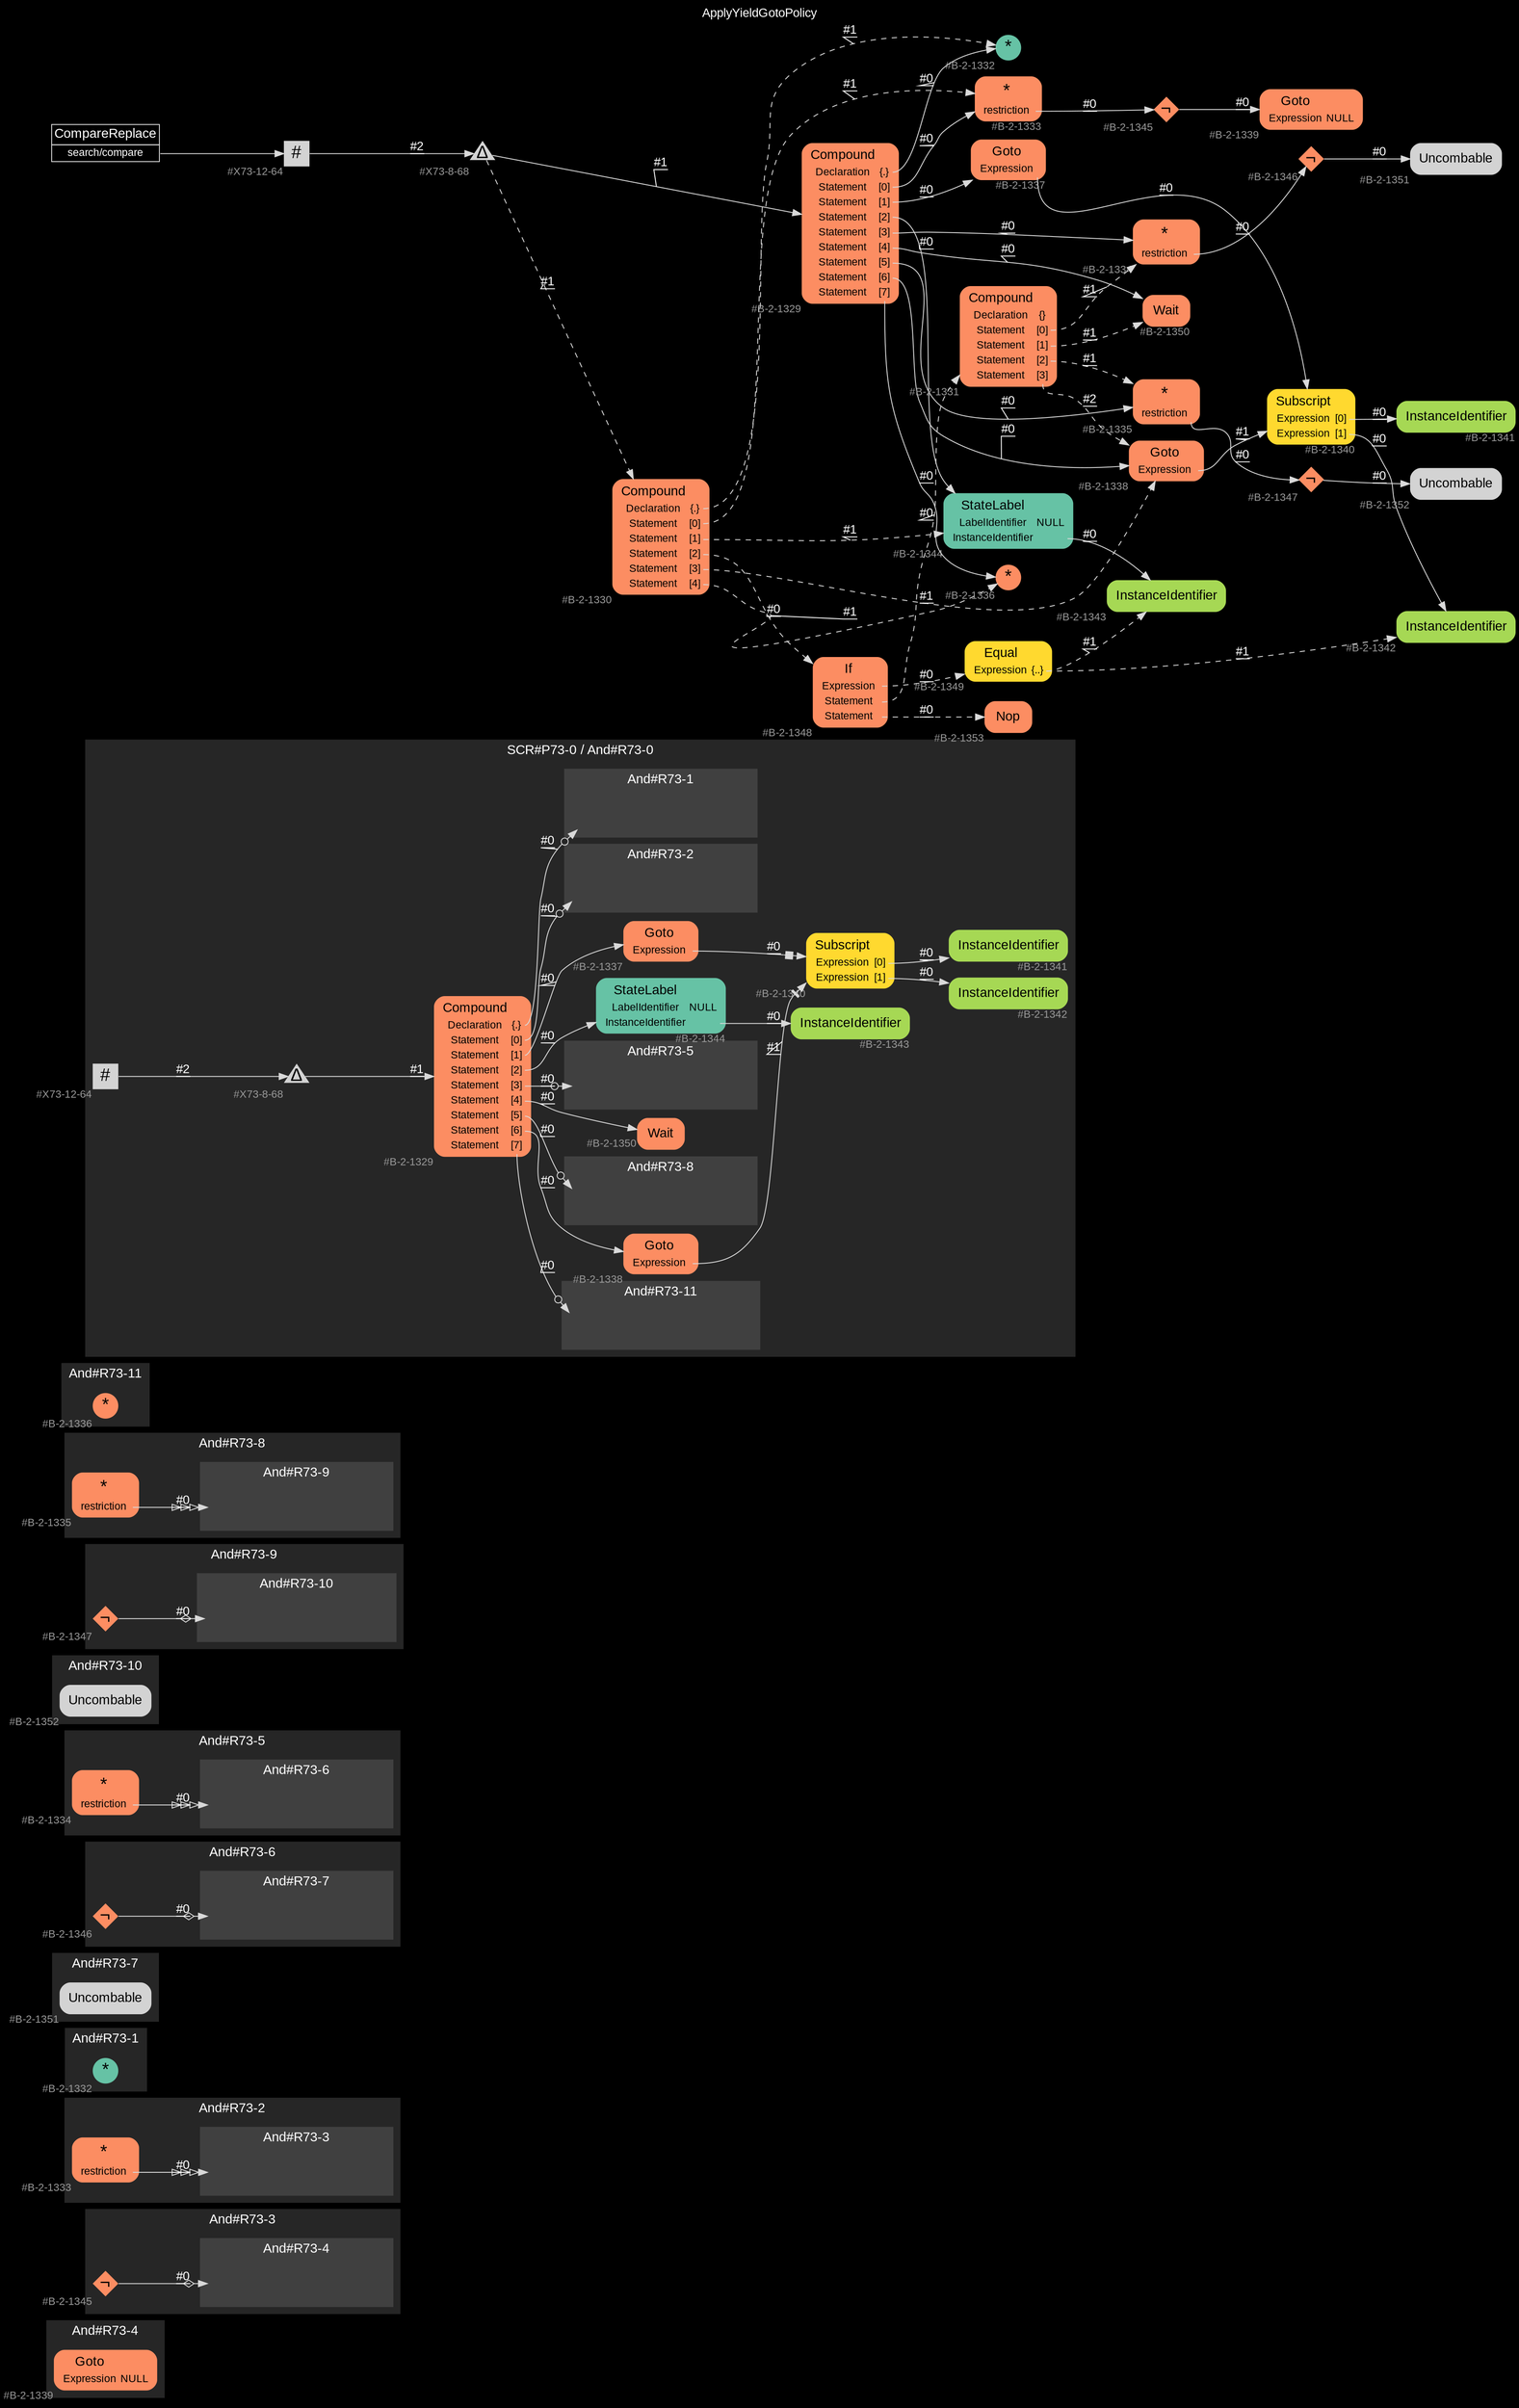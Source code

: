 digraph "ApplyYieldGotoPolicy" {
label = "ApplyYieldGotoPolicy"
labelloc = t
graph [
    rankdir = "LR"
    ranksep = 0.3
    bgcolor = black
    color = grey85
    fontcolor = white
    fontname = "Arial"
];
node [
    fontname = "Arial"
];
edge [
    fontname = "Arial"
];

// -------------------- figure And#R73-4 --------------------
// -------- region And#R73-4 ----------
subgraph "clusterAnd#R73-4" {
    label = "And#R73-4"
    style = "filled"
    color = gray15
    fontsize = "15"
    // -------- block And#R73-4/#B-2-1339 ----------
    "And#R73-4/#B-2-1339" [
        fillcolor = "/set28/2"
        xlabel = "#B-2-1339"
        fontsize = "12"
        fontcolor = grey60
        shape = "plaintext"
        label = <<TABLE BORDER="0" CELLBORDER="0" CELLSPACING="0">
         <TR><TD><FONT COLOR="black" POINT-SIZE="15">Goto</FONT></TD></TR>
         <TR><TD><FONT COLOR="black" POINT-SIZE="12">Expression</FONT></TD><TD PORT="port0"><FONT COLOR="black" POINT-SIZE="12">NULL</FONT></TD></TR>
        </TABLE>>
        style = "rounded,filled"
    ];
    
}


// -------------------- figure And#R73-3 --------------------
// -------- region And#R73-3 ----------
subgraph "clusterAnd#R73-3" {
    label = "And#R73-3"
    style = "filled"
    color = gray15
    fontsize = "15"
    // -------- block And#R73-3/#B-2-1345 ----------
    "And#R73-3/#B-2-1345" [
        fillcolor = "/set28/2"
        xlabel = "#B-2-1345"
        fontsize = "12"
        fontcolor = grey60
        shape = "diamond"
        label = <<FONT COLOR="black" POINT-SIZE="20">¬</FONT>>
        style = "filled"
        penwidth = 0.0
        fixedsize = true
        width = 0.4
        height = 0.4
    ];
    
    // -------- region And#R73-3/And#R73-4 ----------
    subgraph "clusterAnd#R73-3/And#R73-4" {
        label = "And#R73-4"
        style = "filled"
        color = gray25
        fontsize = "15"
        // -------- block And#R73-3/And#R73-4/#B-2-1339 ----------
        "And#R73-3/And#R73-4/#B-2-1339" [
            fillcolor = "/set28/2"
            xlabel = "#B-2-1339"
            fontsize = "12"
            fontcolor = grey60
            shape = "none"
            style = "invisible"
        ];
        
    }
    
}

"And#R73-3/#B-2-1345" -> "And#R73-3/And#R73-4/#B-2-1339" [
    arrowhead="normalnoneodiamond"
    label = "#0"
    decorate = true
    color = grey85
    fontcolor = white
];


// -------------------- figure And#R73-2 --------------------
// -------- region And#R73-2 ----------
subgraph "clusterAnd#R73-2" {
    label = "And#R73-2"
    style = "filled"
    color = gray15
    fontsize = "15"
    // -------- block And#R73-2/#B-2-1333 ----------
    "And#R73-2/#B-2-1333" [
        fillcolor = "/set28/2"
        xlabel = "#B-2-1333"
        fontsize = "12"
        fontcolor = grey60
        shape = "plaintext"
        label = <<TABLE BORDER="0" CELLBORDER="0" CELLSPACING="0">
         <TR><TD><FONT COLOR="black" POINT-SIZE="20">*</FONT></TD></TR>
         <TR><TD><FONT COLOR="black" POINT-SIZE="12">restriction</FONT></TD><TD PORT="port0"></TD></TR>
        </TABLE>>
        style = "rounded,filled"
    ];
    
    // -------- region And#R73-2/And#R73-3 ----------
    subgraph "clusterAnd#R73-2/And#R73-3" {
        label = "And#R73-3"
        style = "filled"
        color = gray25
        fontsize = "15"
        // -------- block And#R73-2/And#R73-3/#B-2-1345 ----------
        "And#R73-2/And#R73-3/#B-2-1345" [
            fillcolor = "/set28/2"
            xlabel = "#B-2-1345"
            fontsize = "12"
            fontcolor = grey60
            shape = "none"
            style = "invisible"
        ];
        
    }
    
}

"And#R73-2/#B-2-1333":port0 -> "And#R73-2/And#R73-3/#B-2-1345" [
    arrowhead="normalonormalonormalonormal"
    label = "#0"
    decorate = true
    color = grey85
    fontcolor = white
];


// -------------------- figure And#R73-1 --------------------
// -------- region And#R73-1 ----------
subgraph "clusterAnd#R73-1" {
    label = "And#R73-1"
    style = "filled"
    color = gray15
    fontsize = "15"
    // -------- block And#R73-1/#B-2-1332 ----------
    "And#R73-1/#B-2-1332" [
        fillcolor = "/set28/1"
        xlabel = "#B-2-1332"
        fontsize = "12"
        fontcolor = grey60
        shape = "circle"
        label = <<FONT COLOR="black" POINT-SIZE="20">*</FONT>>
        style = "filled"
        penwidth = 0.0
        fixedsize = true
        width = 0.4
        height = 0.4
    ];
    
}


// -------------------- figure And#R73-7 --------------------
// -------- region And#R73-7 ----------
subgraph "clusterAnd#R73-7" {
    label = "And#R73-7"
    style = "filled"
    color = gray15
    fontsize = "15"
    // -------- block And#R73-7/#B-2-1351 ----------
    "And#R73-7/#B-2-1351" [
        xlabel = "#B-2-1351"
        fontsize = "12"
        fontcolor = grey60
        shape = "plaintext"
        label = <<TABLE BORDER="0" CELLBORDER="0" CELLSPACING="0">
         <TR><TD><FONT COLOR="black" POINT-SIZE="15">Uncombable</FONT></TD></TR>
        </TABLE>>
        style = "rounded,filled"
    ];
    
}


// -------------------- figure And#R73-6 --------------------
// -------- region And#R73-6 ----------
subgraph "clusterAnd#R73-6" {
    label = "And#R73-6"
    style = "filled"
    color = gray15
    fontsize = "15"
    // -------- block And#R73-6/#B-2-1346 ----------
    "And#R73-6/#B-2-1346" [
        fillcolor = "/set28/2"
        xlabel = "#B-2-1346"
        fontsize = "12"
        fontcolor = grey60
        shape = "diamond"
        label = <<FONT COLOR="black" POINT-SIZE="20">¬</FONT>>
        style = "filled"
        penwidth = 0.0
        fixedsize = true
        width = 0.4
        height = 0.4
    ];
    
    // -------- region And#R73-6/And#R73-7 ----------
    subgraph "clusterAnd#R73-6/And#R73-7" {
        label = "And#R73-7"
        style = "filled"
        color = gray25
        fontsize = "15"
        // -------- block And#R73-6/And#R73-7/#B-2-1351 ----------
        "And#R73-6/And#R73-7/#B-2-1351" [
            xlabel = "#B-2-1351"
            fontsize = "12"
            fontcolor = grey60
            shape = "none"
            style = "invisible"
        ];
        
    }
    
}

"And#R73-6/#B-2-1346" -> "And#R73-6/And#R73-7/#B-2-1351" [
    arrowhead="normalnoneodiamond"
    label = "#0"
    decorate = true
    color = grey85
    fontcolor = white
];


// -------------------- figure And#R73-5 --------------------
// -------- region And#R73-5 ----------
subgraph "clusterAnd#R73-5" {
    label = "And#R73-5"
    style = "filled"
    color = gray15
    fontsize = "15"
    // -------- block And#R73-5/#B-2-1334 ----------
    "And#R73-5/#B-2-1334" [
        fillcolor = "/set28/2"
        xlabel = "#B-2-1334"
        fontsize = "12"
        fontcolor = grey60
        shape = "plaintext"
        label = <<TABLE BORDER="0" CELLBORDER="0" CELLSPACING="0">
         <TR><TD><FONT COLOR="black" POINT-SIZE="20">*</FONT></TD></TR>
         <TR><TD><FONT COLOR="black" POINT-SIZE="12">restriction</FONT></TD><TD PORT="port0"></TD></TR>
        </TABLE>>
        style = "rounded,filled"
    ];
    
    // -------- region And#R73-5/And#R73-6 ----------
    subgraph "clusterAnd#R73-5/And#R73-6" {
        label = "And#R73-6"
        style = "filled"
        color = gray25
        fontsize = "15"
        // -------- block And#R73-5/And#R73-6/#B-2-1346 ----------
        "And#R73-5/And#R73-6/#B-2-1346" [
            fillcolor = "/set28/2"
            xlabel = "#B-2-1346"
            fontsize = "12"
            fontcolor = grey60
            shape = "none"
            style = "invisible"
        ];
        
    }
    
}

"And#R73-5/#B-2-1334":port0 -> "And#R73-5/And#R73-6/#B-2-1346" [
    arrowhead="normalonormalonormalonormal"
    label = "#0"
    decorate = true
    color = grey85
    fontcolor = white
];


// -------------------- figure And#R73-10 --------------------
// -------- region And#R73-10 ----------
subgraph "clusterAnd#R73-10" {
    label = "And#R73-10"
    style = "filled"
    color = gray15
    fontsize = "15"
    // -------- block And#R73-10/#B-2-1352 ----------
    "And#R73-10/#B-2-1352" [
        xlabel = "#B-2-1352"
        fontsize = "12"
        fontcolor = grey60
        shape = "plaintext"
        label = <<TABLE BORDER="0" CELLBORDER="0" CELLSPACING="0">
         <TR><TD><FONT COLOR="black" POINT-SIZE="15">Uncombable</FONT></TD></TR>
        </TABLE>>
        style = "rounded,filled"
    ];
    
}


// -------------------- figure And#R73-9 --------------------
// -------- region And#R73-9 ----------
subgraph "clusterAnd#R73-9" {
    label = "And#R73-9"
    style = "filled"
    color = gray15
    fontsize = "15"
    // -------- block And#R73-9/#B-2-1347 ----------
    "And#R73-9/#B-2-1347" [
        fillcolor = "/set28/2"
        xlabel = "#B-2-1347"
        fontsize = "12"
        fontcolor = grey60
        shape = "diamond"
        label = <<FONT COLOR="black" POINT-SIZE="20">¬</FONT>>
        style = "filled"
        penwidth = 0.0
        fixedsize = true
        width = 0.4
        height = 0.4
    ];
    
    // -------- region And#R73-9/And#R73-10 ----------
    subgraph "clusterAnd#R73-9/And#R73-10" {
        label = "And#R73-10"
        style = "filled"
        color = gray25
        fontsize = "15"
        // -------- block And#R73-9/And#R73-10/#B-2-1352 ----------
        "And#R73-9/And#R73-10/#B-2-1352" [
            xlabel = "#B-2-1352"
            fontsize = "12"
            fontcolor = grey60
            shape = "none"
            style = "invisible"
        ];
        
    }
    
}

"And#R73-9/#B-2-1347" -> "And#R73-9/And#R73-10/#B-2-1352" [
    arrowhead="normalnoneodiamond"
    label = "#0"
    decorate = true
    color = grey85
    fontcolor = white
];


// -------------------- figure And#R73-8 --------------------
// -------- region And#R73-8 ----------
subgraph "clusterAnd#R73-8" {
    label = "And#R73-8"
    style = "filled"
    color = gray15
    fontsize = "15"
    // -------- block And#R73-8/#B-2-1335 ----------
    "And#R73-8/#B-2-1335" [
        fillcolor = "/set28/2"
        xlabel = "#B-2-1335"
        fontsize = "12"
        fontcolor = grey60
        shape = "plaintext"
        label = <<TABLE BORDER="0" CELLBORDER="0" CELLSPACING="0">
         <TR><TD><FONT COLOR="black" POINT-SIZE="20">*</FONT></TD></TR>
         <TR><TD><FONT COLOR="black" POINT-SIZE="12">restriction</FONT></TD><TD PORT="port0"></TD></TR>
        </TABLE>>
        style = "rounded,filled"
    ];
    
    // -------- region And#R73-8/And#R73-9 ----------
    subgraph "clusterAnd#R73-8/And#R73-9" {
        label = "And#R73-9"
        style = "filled"
        color = gray25
        fontsize = "15"
        // -------- block And#R73-8/And#R73-9/#B-2-1347 ----------
        "And#R73-8/And#R73-9/#B-2-1347" [
            fillcolor = "/set28/2"
            xlabel = "#B-2-1347"
            fontsize = "12"
            fontcolor = grey60
            shape = "none"
            style = "invisible"
        ];
        
    }
    
}

"And#R73-8/#B-2-1335":port0 -> "And#R73-8/And#R73-9/#B-2-1347" [
    arrowhead="normalonormalonormalonormal"
    label = "#0"
    decorate = true
    color = grey85
    fontcolor = white
];


// -------------------- figure And#R73-11 --------------------
// -------- region And#R73-11 ----------
subgraph "clusterAnd#R73-11" {
    label = "And#R73-11"
    style = "filled"
    color = gray15
    fontsize = "15"
    // -------- block And#R73-11/#B-2-1336 ----------
    "And#R73-11/#B-2-1336" [
        fillcolor = "/set28/2"
        xlabel = "#B-2-1336"
        fontsize = "12"
        fontcolor = grey60
        shape = "circle"
        label = <<FONT COLOR="black" POINT-SIZE="20">*</FONT>>
        style = "filled"
        penwidth = 0.0
        fixedsize = true
        width = 0.4
        height = 0.4
    ];
    
}


// -------------------- figure And#R73-0 --------------------
// -------- region And#R73-0 ----------
subgraph "clusterAnd#R73-0" {
    label = "SCR#P73-0 / And#R73-0"
    style = "filled"
    color = gray15
    fontsize = "15"
    // -------- block And#R73-0/#B-2-1344 ----------
    "And#R73-0/#B-2-1344" [
        fillcolor = "/set28/1"
        xlabel = "#B-2-1344"
        fontsize = "12"
        fontcolor = grey60
        shape = "plaintext"
        label = <<TABLE BORDER="0" CELLBORDER="0" CELLSPACING="0">
         <TR><TD><FONT COLOR="black" POINT-SIZE="15">StateLabel</FONT></TD></TR>
         <TR><TD><FONT COLOR="black" POINT-SIZE="12">LabelIdentifier</FONT></TD><TD PORT="port0"><FONT COLOR="black" POINT-SIZE="12">NULL</FONT></TD></TR>
         <TR><TD><FONT COLOR="black" POINT-SIZE="12">InstanceIdentifier</FONT></TD><TD PORT="port1"></TD></TR>
        </TABLE>>
        style = "rounded,filled"
    ];
    
    // -------- block And#R73-0/#B-2-1342 ----------
    "And#R73-0/#B-2-1342" [
        fillcolor = "/set28/5"
        xlabel = "#B-2-1342"
        fontsize = "12"
        fontcolor = grey60
        shape = "plaintext"
        label = <<TABLE BORDER="0" CELLBORDER="0" CELLSPACING="0">
         <TR><TD><FONT COLOR="black" POINT-SIZE="15">InstanceIdentifier</FONT></TD></TR>
        </TABLE>>
        style = "rounded,filled"
    ];
    
    // -------- block And#R73-0/#B-2-1329 ----------
    "And#R73-0/#B-2-1329" [
        fillcolor = "/set28/2"
        xlabel = "#B-2-1329"
        fontsize = "12"
        fontcolor = grey60
        shape = "plaintext"
        label = <<TABLE BORDER="0" CELLBORDER="0" CELLSPACING="0">
         <TR><TD><FONT COLOR="black" POINT-SIZE="15">Compound</FONT></TD></TR>
         <TR><TD><FONT COLOR="black" POINT-SIZE="12">Declaration</FONT></TD><TD PORT="port0"><FONT COLOR="black" POINT-SIZE="12">{.}</FONT></TD></TR>
         <TR><TD><FONT COLOR="black" POINT-SIZE="12">Statement</FONT></TD><TD PORT="port1"><FONT COLOR="black" POINT-SIZE="12">[0]</FONT></TD></TR>
         <TR><TD><FONT COLOR="black" POINT-SIZE="12">Statement</FONT></TD><TD PORT="port2"><FONT COLOR="black" POINT-SIZE="12">[1]</FONT></TD></TR>
         <TR><TD><FONT COLOR="black" POINT-SIZE="12">Statement</FONT></TD><TD PORT="port3"><FONT COLOR="black" POINT-SIZE="12">[2]</FONT></TD></TR>
         <TR><TD><FONT COLOR="black" POINT-SIZE="12">Statement</FONT></TD><TD PORT="port4"><FONT COLOR="black" POINT-SIZE="12">[3]</FONT></TD></TR>
         <TR><TD><FONT COLOR="black" POINT-SIZE="12">Statement</FONT></TD><TD PORT="port5"><FONT COLOR="black" POINT-SIZE="12">[4]</FONT></TD></TR>
         <TR><TD><FONT COLOR="black" POINT-SIZE="12">Statement</FONT></TD><TD PORT="port6"><FONT COLOR="black" POINT-SIZE="12">[5]</FONT></TD></TR>
         <TR><TD><FONT COLOR="black" POINT-SIZE="12">Statement</FONT></TD><TD PORT="port7"><FONT COLOR="black" POINT-SIZE="12">[6]</FONT></TD></TR>
         <TR><TD><FONT COLOR="black" POINT-SIZE="12">Statement</FONT></TD><TD PORT="port8"><FONT COLOR="black" POINT-SIZE="12">[7]</FONT></TD></TR>
        </TABLE>>
        style = "rounded,filled"
    ];
    
    // -------- block And#R73-0/#B-2-1343 ----------
    "And#R73-0/#B-2-1343" [
        fillcolor = "/set28/5"
        xlabel = "#B-2-1343"
        fontsize = "12"
        fontcolor = grey60
        shape = "plaintext"
        label = <<TABLE BORDER="0" CELLBORDER="0" CELLSPACING="0">
         <TR><TD><FONT COLOR="black" POINT-SIZE="15">InstanceIdentifier</FONT></TD></TR>
        </TABLE>>
        style = "rounded,filled"
    ];
    
    // -------- block And#R73-0/#B-2-1340 ----------
    "And#R73-0/#B-2-1340" [
        fillcolor = "/set28/6"
        xlabel = "#B-2-1340"
        fontsize = "12"
        fontcolor = grey60
        shape = "plaintext"
        label = <<TABLE BORDER="0" CELLBORDER="0" CELLSPACING="0">
         <TR><TD><FONT COLOR="black" POINT-SIZE="15">Subscript</FONT></TD></TR>
         <TR><TD><FONT COLOR="black" POINT-SIZE="12">Expression</FONT></TD><TD PORT="port0"><FONT COLOR="black" POINT-SIZE="12">[0]</FONT></TD></TR>
         <TR><TD><FONT COLOR="black" POINT-SIZE="12">Expression</FONT></TD><TD PORT="port1"><FONT COLOR="black" POINT-SIZE="12">[1]</FONT></TD></TR>
        </TABLE>>
        style = "rounded,filled"
    ];
    
    // -------- block And#R73-0/#X73-12-64 ----------
    "And#R73-0/#X73-12-64" [
        xlabel = "#X73-12-64"
        fontsize = "12"
        fontcolor = grey60
        shape = "square"
        label = <<FONT COLOR="black" POINT-SIZE="20">#</FONT>>
        style = "filled"
        penwidth = 0.0
        fixedsize = true
        width = 0.4
        height = 0.4
    ];
    
    // -------- block And#R73-0/#X73-8-68 ----------
    "And#R73-0/#X73-8-68" [
        xlabel = "#X73-8-68"
        fontsize = "12"
        fontcolor = grey60
        shape = "triangle"
        label = <<FONT COLOR="black" POINT-SIZE="20">Δ</FONT>>
        style = "filled"
        penwidth = 0.0
        fixedsize = true
        width = 0.4
        height = 0.4
    ];
    
    // -------- block And#R73-0/#B-2-1350 ----------
    "And#R73-0/#B-2-1350" [
        fillcolor = "/set28/2"
        xlabel = "#B-2-1350"
        fontsize = "12"
        fontcolor = grey60
        shape = "plaintext"
        label = <<TABLE BORDER="0" CELLBORDER="0" CELLSPACING="0">
         <TR><TD><FONT COLOR="black" POINT-SIZE="15">Wait</FONT></TD></TR>
        </TABLE>>
        style = "rounded,filled"
    ];
    
    // -------- block And#R73-0/#B-2-1337 ----------
    "And#R73-0/#B-2-1337" [
        fillcolor = "/set28/2"
        xlabel = "#B-2-1337"
        fontsize = "12"
        fontcolor = grey60
        shape = "plaintext"
        label = <<TABLE BORDER="0" CELLBORDER="0" CELLSPACING="0">
         <TR><TD><FONT COLOR="black" POINT-SIZE="15">Goto</FONT></TD></TR>
         <TR><TD><FONT COLOR="black" POINT-SIZE="12">Expression</FONT></TD><TD PORT="port0"></TD></TR>
        </TABLE>>
        style = "rounded,filled"
    ];
    
    // -------- block And#R73-0/#B-2-1338 ----------
    "And#R73-0/#B-2-1338" [
        fillcolor = "/set28/2"
        xlabel = "#B-2-1338"
        fontsize = "12"
        fontcolor = grey60
        shape = "plaintext"
        label = <<TABLE BORDER="0" CELLBORDER="0" CELLSPACING="0">
         <TR><TD><FONT COLOR="black" POINT-SIZE="15">Goto</FONT></TD></TR>
         <TR><TD><FONT COLOR="black" POINT-SIZE="12">Expression</FONT></TD><TD PORT="port0"></TD></TR>
        </TABLE>>
        style = "rounded,filled"
    ];
    
    // -------- block And#R73-0/#B-2-1341 ----------
    "And#R73-0/#B-2-1341" [
        fillcolor = "/set28/5"
        xlabel = "#B-2-1341"
        fontsize = "12"
        fontcolor = grey60
        shape = "plaintext"
        label = <<TABLE BORDER="0" CELLBORDER="0" CELLSPACING="0">
         <TR><TD><FONT COLOR="black" POINT-SIZE="15">InstanceIdentifier</FONT></TD></TR>
        </TABLE>>
        style = "rounded,filled"
    ];
    
    // -------- region And#R73-0/And#R73-1 ----------
    subgraph "clusterAnd#R73-0/And#R73-1" {
        label = "And#R73-1"
        style = "filled"
        color = gray25
        fontsize = "15"
        // -------- block And#R73-0/And#R73-1/#B-2-1332 ----------
        "And#R73-0/And#R73-1/#B-2-1332" [
            fillcolor = "/set28/1"
            xlabel = "#B-2-1332"
            fontsize = "12"
            fontcolor = grey60
            shape = "none"
            style = "invisible"
        ];
        
    }
    
    // -------- region And#R73-0/And#R73-2 ----------
    subgraph "clusterAnd#R73-0/And#R73-2" {
        label = "And#R73-2"
        style = "filled"
        color = gray25
        fontsize = "15"
        // -------- block And#R73-0/And#R73-2/#B-2-1333 ----------
        "And#R73-0/And#R73-2/#B-2-1333" [
            fillcolor = "/set28/2"
            xlabel = "#B-2-1333"
            fontsize = "12"
            fontcolor = grey60
            shape = "none"
            style = "invisible"
        ];
        
    }
    
    // -------- region And#R73-0/And#R73-5 ----------
    subgraph "clusterAnd#R73-0/And#R73-5" {
        label = "And#R73-5"
        style = "filled"
        color = gray25
        fontsize = "15"
        // -------- block And#R73-0/And#R73-5/#B-2-1334 ----------
        "And#R73-0/And#R73-5/#B-2-1334" [
            fillcolor = "/set28/2"
            xlabel = "#B-2-1334"
            fontsize = "12"
            fontcolor = grey60
            shape = "none"
            style = "invisible"
        ];
        
    }
    
    // -------- region And#R73-0/And#R73-8 ----------
    subgraph "clusterAnd#R73-0/And#R73-8" {
        label = "And#R73-8"
        style = "filled"
        color = gray25
        fontsize = "15"
        // -------- block And#R73-0/And#R73-8/#B-2-1335 ----------
        "And#R73-0/And#R73-8/#B-2-1335" [
            fillcolor = "/set28/2"
            xlabel = "#B-2-1335"
            fontsize = "12"
            fontcolor = grey60
            shape = "none"
            style = "invisible"
        ];
        
    }
    
    // -------- region And#R73-0/And#R73-11 ----------
    subgraph "clusterAnd#R73-0/And#R73-11" {
        label = "And#R73-11"
        style = "filled"
        color = gray25
        fontsize = "15"
        // -------- block And#R73-0/And#R73-11/#B-2-1336 ----------
        "And#R73-0/And#R73-11/#B-2-1336" [
            fillcolor = "/set28/2"
            xlabel = "#B-2-1336"
            fontsize = "12"
            fontcolor = grey60
            shape = "none"
            style = "invisible"
        ];
        
    }
    
}

"And#R73-0/#B-2-1344":port1 -> "And#R73-0/#B-2-1343" [
    label = "#0"
    decorate = true
    color = grey85
    fontcolor = white
];

"And#R73-0/#B-2-1329":port0 -> "And#R73-0/And#R73-1/#B-2-1332" [
    arrowhead="normalnoneodot"
    label = "#0"
    decorate = true
    color = grey85
    fontcolor = white
];

"And#R73-0/#B-2-1329":port1 -> "And#R73-0/And#R73-2/#B-2-1333" [
    arrowhead="normalnoneodot"
    label = "#0"
    decorate = true
    color = grey85
    fontcolor = white
];

"And#R73-0/#B-2-1329":port2 -> "And#R73-0/#B-2-1337" [
    label = "#0"
    decorate = true
    color = grey85
    fontcolor = white
];

"And#R73-0/#B-2-1329":port3 -> "And#R73-0/#B-2-1344" [
    label = "#0"
    decorate = true
    color = grey85
    fontcolor = white
];

"And#R73-0/#B-2-1329":port4 -> "And#R73-0/And#R73-5/#B-2-1334" [
    arrowhead="normalnoneodot"
    label = "#0"
    decorate = true
    color = grey85
    fontcolor = white
];

"And#R73-0/#B-2-1329":port5 -> "And#R73-0/#B-2-1350" [
    label = "#0"
    decorate = true
    color = grey85
    fontcolor = white
];

"And#R73-0/#B-2-1329":port6 -> "And#R73-0/And#R73-8/#B-2-1335" [
    arrowhead="normalnoneodot"
    label = "#0"
    decorate = true
    color = grey85
    fontcolor = white
];

"And#R73-0/#B-2-1329":port7 -> "And#R73-0/#B-2-1338" [
    label = "#0"
    decorate = true
    color = grey85
    fontcolor = white
];

"And#R73-0/#B-2-1329":port8 -> "And#R73-0/And#R73-11/#B-2-1336" [
    arrowhead="normalnoneodot"
    label = "#0"
    decorate = true
    color = grey85
    fontcolor = white
];

"And#R73-0/#B-2-1340":port0 -> "And#R73-0/#B-2-1341" [
    label = "#0"
    decorate = true
    color = grey85
    fontcolor = white
];

"And#R73-0/#B-2-1340":port1 -> "And#R73-0/#B-2-1342" [
    label = "#0"
    decorate = true
    color = grey85
    fontcolor = white
];

"And#R73-0/#X73-12-64" -> "And#R73-0/#X73-8-68" [
    label = "#2"
    decorate = true
    color = grey85
    fontcolor = white
];

"And#R73-0/#X73-8-68" -> "And#R73-0/#B-2-1329" [
    label = "#1"
    decorate = true
    color = grey85
    fontcolor = white
];

"And#R73-0/#B-2-1337":port0 -> "And#R73-0/#B-2-1340" [
    arrowhead="normalnonebox"
    label = "#0"
    decorate = true
    color = grey85
    fontcolor = white
];

"And#R73-0/#B-2-1338":port0 -> "And#R73-0/#B-2-1340" [
    arrowhead="normalnonetee"
    label = "#1"
    decorate = true
    color = grey85
    fontcolor = white
];


// -------------------- transformation figure --------------------
// -------- block CR#X73-10-73 ----------
"CR#X73-10-73" [
    fillcolor = black
    fontsize = "12"
    fontcolor = grey60
    shape = "plaintext"
    label = <<TABLE BORDER="0" CELLBORDER="1" CELLSPACING="0">
     <TR><TD><FONT COLOR="white" POINT-SIZE="15">CompareReplace</FONT></TD></TR>
     <TR><TD PORT="port0"><FONT COLOR="white" POINT-SIZE="12">search/compare</FONT></TD></TR>
    </TABLE>>
    style = "filled"
    color = grey85
];

// -------- block #X73-12-64 ----------
"#X73-12-64" [
    xlabel = "#X73-12-64"
    fontsize = "12"
    fontcolor = grey60
    shape = "square"
    label = <<FONT COLOR="black" POINT-SIZE="20">#</FONT>>
    style = "filled"
    penwidth = 0.0
    fixedsize = true
    width = 0.4
    height = 0.4
];

// -------- block #X73-8-68 ----------
"#X73-8-68" [
    xlabel = "#X73-8-68"
    fontsize = "12"
    fontcolor = grey60
    shape = "triangle"
    label = <<FONT COLOR="black" POINT-SIZE="20">Δ</FONT>>
    style = "filled"
    penwidth = 0.0
    fixedsize = true
    width = 0.4
    height = 0.4
];

// -------- block #B-2-1329 ----------
"#B-2-1329" [
    fillcolor = "/set28/2"
    xlabel = "#B-2-1329"
    fontsize = "12"
    fontcolor = grey60
    shape = "plaintext"
    label = <<TABLE BORDER="0" CELLBORDER="0" CELLSPACING="0">
     <TR><TD><FONT COLOR="black" POINT-SIZE="15">Compound</FONT></TD></TR>
     <TR><TD><FONT COLOR="black" POINT-SIZE="12">Declaration</FONT></TD><TD PORT="port0"><FONT COLOR="black" POINT-SIZE="12">{.}</FONT></TD></TR>
     <TR><TD><FONT COLOR="black" POINT-SIZE="12">Statement</FONT></TD><TD PORT="port1"><FONT COLOR="black" POINT-SIZE="12">[0]</FONT></TD></TR>
     <TR><TD><FONT COLOR="black" POINT-SIZE="12">Statement</FONT></TD><TD PORT="port2"><FONT COLOR="black" POINT-SIZE="12">[1]</FONT></TD></TR>
     <TR><TD><FONT COLOR="black" POINT-SIZE="12">Statement</FONT></TD><TD PORT="port3"><FONT COLOR="black" POINT-SIZE="12">[2]</FONT></TD></TR>
     <TR><TD><FONT COLOR="black" POINT-SIZE="12">Statement</FONT></TD><TD PORT="port4"><FONT COLOR="black" POINT-SIZE="12">[3]</FONT></TD></TR>
     <TR><TD><FONT COLOR="black" POINT-SIZE="12">Statement</FONT></TD><TD PORT="port5"><FONT COLOR="black" POINT-SIZE="12">[4]</FONT></TD></TR>
     <TR><TD><FONT COLOR="black" POINT-SIZE="12">Statement</FONT></TD><TD PORT="port6"><FONT COLOR="black" POINT-SIZE="12">[5]</FONT></TD></TR>
     <TR><TD><FONT COLOR="black" POINT-SIZE="12">Statement</FONT></TD><TD PORT="port7"><FONT COLOR="black" POINT-SIZE="12">[6]</FONT></TD></TR>
     <TR><TD><FONT COLOR="black" POINT-SIZE="12">Statement</FONT></TD><TD PORT="port8"><FONT COLOR="black" POINT-SIZE="12">[7]</FONT></TD></TR>
    </TABLE>>
    style = "rounded,filled"
];

// -------- block #B-2-1332 ----------
"#B-2-1332" [
    fillcolor = "/set28/1"
    xlabel = "#B-2-1332"
    fontsize = "12"
    fontcolor = grey60
    shape = "circle"
    label = <<FONT COLOR="black" POINT-SIZE="20">*</FONT>>
    style = "filled"
    penwidth = 0.0
    fixedsize = true
    width = 0.4
    height = 0.4
];

// -------- block #B-2-1333 ----------
"#B-2-1333" [
    fillcolor = "/set28/2"
    xlabel = "#B-2-1333"
    fontsize = "12"
    fontcolor = grey60
    shape = "plaintext"
    label = <<TABLE BORDER="0" CELLBORDER="0" CELLSPACING="0">
     <TR><TD><FONT COLOR="black" POINT-SIZE="20">*</FONT></TD></TR>
     <TR><TD><FONT COLOR="black" POINT-SIZE="12">restriction</FONT></TD><TD PORT="port0"></TD></TR>
    </TABLE>>
    style = "rounded,filled"
];

// -------- block #B-2-1345 ----------
"#B-2-1345" [
    fillcolor = "/set28/2"
    xlabel = "#B-2-1345"
    fontsize = "12"
    fontcolor = grey60
    shape = "diamond"
    label = <<FONT COLOR="black" POINT-SIZE="20">¬</FONT>>
    style = "filled"
    penwidth = 0.0
    fixedsize = true
    width = 0.4
    height = 0.4
];

// -------- block #B-2-1339 ----------
"#B-2-1339" [
    fillcolor = "/set28/2"
    xlabel = "#B-2-1339"
    fontsize = "12"
    fontcolor = grey60
    shape = "plaintext"
    label = <<TABLE BORDER="0" CELLBORDER="0" CELLSPACING="0">
     <TR><TD><FONT COLOR="black" POINT-SIZE="15">Goto</FONT></TD></TR>
     <TR><TD><FONT COLOR="black" POINT-SIZE="12">Expression</FONT></TD><TD PORT="port0"><FONT COLOR="black" POINT-SIZE="12">NULL</FONT></TD></TR>
    </TABLE>>
    style = "rounded,filled"
];

// -------- block #B-2-1337 ----------
"#B-2-1337" [
    fillcolor = "/set28/2"
    xlabel = "#B-2-1337"
    fontsize = "12"
    fontcolor = grey60
    shape = "plaintext"
    label = <<TABLE BORDER="0" CELLBORDER="0" CELLSPACING="0">
     <TR><TD><FONT COLOR="black" POINT-SIZE="15">Goto</FONT></TD></TR>
     <TR><TD><FONT COLOR="black" POINT-SIZE="12">Expression</FONT></TD><TD PORT="port0"></TD></TR>
    </TABLE>>
    style = "rounded,filled"
];

// -------- block #B-2-1340 ----------
"#B-2-1340" [
    fillcolor = "/set28/6"
    xlabel = "#B-2-1340"
    fontsize = "12"
    fontcolor = grey60
    shape = "plaintext"
    label = <<TABLE BORDER="0" CELLBORDER="0" CELLSPACING="0">
     <TR><TD><FONT COLOR="black" POINT-SIZE="15">Subscript</FONT></TD></TR>
     <TR><TD><FONT COLOR="black" POINT-SIZE="12">Expression</FONT></TD><TD PORT="port0"><FONT COLOR="black" POINT-SIZE="12">[0]</FONT></TD></TR>
     <TR><TD><FONT COLOR="black" POINT-SIZE="12">Expression</FONT></TD><TD PORT="port1"><FONT COLOR="black" POINT-SIZE="12">[1]</FONT></TD></TR>
    </TABLE>>
    style = "rounded,filled"
];

// -------- block #B-2-1341 ----------
"#B-2-1341" [
    fillcolor = "/set28/5"
    xlabel = "#B-2-1341"
    fontsize = "12"
    fontcolor = grey60
    shape = "plaintext"
    label = <<TABLE BORDER="0" CELLBORDER="0" CELLSPACING="0">
     <TR><TD><FONT COLOR="black" POINT-SIZE="15">InstanceIdentifier</FONT></TD></TR>
    </TABLE>>
    style = "rounded,filled"
];

// -------- block #B-2-1342 ----------
"#B-2-1342" [
    fillcolor = "/set28/5"
    xlabel = "#B-2-1342"
    fontsize = "12"
    fontcolor = grey60
    shape = "plaintext"
    label = <<TABLE BORDER="0" CELLBORDER="0" CELLSPACING="0">
     <TR><TD><FONT COLOR="black" POINT-SIZE="15">InstanceIdentifier</FONT></TD></TR>
    </TABLE>>
    style = "rounded,filled"
];

// -------- block #B-2-1344 ----------
"#B-2-1344" [
    fillcolor = "/set28/1"
    xlabel = "#B-2-1344"
    fontsize = "12"
    fontcolor = grey60
    shape = "plaintext"
    label = <<TABLE BORDER="0" CELLBORDER="0" CELLSPACING="0">
     <TR><TD><FONT COLOR="black" POINT-SIZE="15">StateLabel</FONT></TD></TR>
     <TR><TD><FONT COLOR="black" POINT-SIZE="12">LabelIdentifier</FONT></TD><TD PORT="port0"><FONT COLOR="black" POINT-SIZE="12">NULL</FONT></TD></TR>
     <TR><TD><FONT COLOR="black" POINT-SIZE="12">InstanceIdentifier</FONT></TD><TD PORT="port1"></TD></TR>
    </TABLE>>
    style = "rounded,filled"
];

// -------- block #B-2-1343 ----------
"#B-2-1343" [
    fillcolor = "/set28/5"
    xlabel = "#B-2-1343"
    fontsize = "12"
    fontcolor = grey60
    shape = "plaintext"
    label = <<TABLE BORDER="0" CELLBORDER="0" CELLSPACING="0">
     <TR><TD><FONT COLOR="black" POINT-SIZE="15">InstanceIdentifier</FONT></TD></TR>
    </TABLE>>
    style = "rounded,filled"
];

// -------- block #B-2-1334 ----------
"#B-2-1334" [
    fillcolor = "/set28/2"
    xlabel = "#B-2-1334"
    fontsize = "12"
    fontcolor = grey60
    shape = "plaintext"
    label = <<TABLE BORDER="0" CELLBORDER="0" CELLSPACING="0">
     <TR><TD><FONT COLOR="black" POINT-SIZE="20">*</FONT></TD></TR>
     <TR><TD><FONT COLOR="black" POINT-SIZE="12">restriction</FONT></TD><TD PORT="port0"></TD></TR>
    </TABLE>>
    style = "rounded,filled"
];

// -------- block #B-2-1346 ----------
"#B-2-1346" [
    fillcolor = "/set28/2"
    xlabel = "#B-2-1346"
    fontsize = "12"
    fontcolor = grey60
    shape = "diamond"
    label = <<FONT COLOR="black" POINT-SIZE="20">¬</FONT>>
    style = "filled"
    penwidth = 0.0
    fixedsize = true
    width = 0.4
    height = 0.4
];

// -------- block #B-2-1351 ----------
"#B-2-1351" [
    xlabel = "#B-2-1351"
    fontsize = "12"
    fontcolor = grey60
    shape = "plaintext"
    label = <<TABLE BORDER="0" CELLBORDER="0" CELLSPACING="0">
     <TR><TD><FONT COLOR="black" POINT-SIZE="15">Uncombable</FONT></TD></TR>
    </TABLE>>
    style = "rounded,filled"
];

// -------- block #B-2-1350 ----------
"#B-2-1350" [
    fillcolor = "/set28/2"
    xlabel = "#B-2-1350"
    fontsize = "12"
    fontcolor = grey60
    shape = "plaintext"
    label = <<TABLE BORDER="0" CELLBORDER="0" CELLSPACING="0">
     <TR><TD><FONT COLOR="black" POINT-SIZE="15">Wait</FONT></TD></TR>
    </TABLE>>
    style = "rounded,filled"
];

// -------- block #B-2-1335 ----------
"#B-2-1335" [
    fillcolor = "/set28/2"
    xlabel = "#B-2-1335"
    fontsize = "12"
    fontcolor = grey60
    shape = "plaintext"
    label = <<TABLE BORDER="0" CELLBORDER="0" CELLSPACING="0">
     <TR><TD><FONT COLOR="black" POINT-SIZE="20">*</FONT></TD></TR>
     <TR><TD><FONT COLOR="black" POINT-SIZE="12">restriction</FONT></TD><TD PORT="port0"></TD></TR>
    </TABLE>>
    style = "rounded,filled"
];

// -------- block #B-2-1347 ----------
"#B-2-1347" [
    fillcolor = "/set28/2"
    xlabel = "#B-2-1347"
    fontsize = "12"
    fontcolor = grey60
    shape = "diamond"
    label = <<FONT COLOR="black" POINT-SIZE="20">¬</FONT>>
    style = "filled"
    penwidth = 0.0
    fixedsize = true
    width = 0.4
    height = 0.4
];

// -------- block #B-2-1352 ----------
"#B-2-1352" [
    xlabel = "#B-2-1352"
    fontsize = "12"
    fontcolor = grey60
    shape = "plaintext"
    label = <<TABLE BORDER="0" CELLBORDER="0" CELLSPACING="0">
     <TR><TD><FONT COLOR="black" POINT-SIZE="15">Uncombable</FONT></TD></TR>
    </TABLE>>
    style = "rounded,filled"
];

// -------- block #B-2-1338 ----------
"#B-2-1338" [
    fillcolor = "/set28/2"
    xlabel = "#B-2-1338"
    fontsize = "12"
    fontcolor = grey60
    shape = "plaintext"
    label = <<TABLE BORDER="0" CELLBORDER="0" CELLSPACING="0">
     <TR><TD><FONT COLOR="black" POINT-SIZE="15">Goto</FONT></TD></TR>
     <TR><TD><FONT COLOR="black" POINT-SIZE="12">Expression</FONT></TD><TD PORT="port0"></TD></TR>
    </TABLE>>
    style = "rounded,filled"
];

// -------- block #B-2-1336 ----------
"#B-2-1336" [
    fillcolor = "/set28/2"
    xlabel = "#B-2-1336"
    fontsize = "12"
    fontcolor = grey60
    shape = "circle"
    label = <<FONT COLOR="black" POINT-SIZE="20">*</FONT>>
    style = "filled"
    penwidth = 0.0
    fixedsize = true
    width = 0.4
    height = 0.4
];

// -------- block #B-2-1330 ----------
"#B-2-1330" [
    fillcolor = "/set28/2"
    xlabel = "#B-2-1330"
    fontsize = "12"
    fontcolor = grey60
    shape = "plaintext"
    label = <<TABLE BORDER="0" CELLBORDER="0" CELLSPACING="0">
     <TR><TD><FONT COLOR="black" POINT-SIZE="15">Compound</FONT></TD></TR>
     <TR><TD><FONT COLOR="black" POINT-SIZE="12">Declaration</FONT></TD><TD PORT="port0"><FONT COLOR="black" POINT-SIZE="12">{.}</FONT></TD></TR>
     <TR><TD><FONT COLOR="black" POINT-SIZE="12">Statement</FONT></TD><TD PORT="port1"><FONT COLOR="black" POINT-SIZE="12">[0]</FONT></TD></TR>
     <TR><TD><FONT COLOR="black" POINT-SIZE="12">Statement</FONT></TD><TD PORT="port2"><FONT COLOR="black" POINT-SIZE="12">[1]</FONT></TD></TR>
     <TR><TD><FONT COLOR="black" POINT-SIZE="12">Statement</FONT></TD><TD PORT="port3"><FONT COLOR="black" POINT-SIZE="12">[2]</FONT></TD></TR>
     <TR><TD><FONT COLOR="black" POINT-SIZE="12">Statement</FONT></TD><TD PORT="port4"><FONT COLOR="black" POINT-SIZE="12">[3]</FONT></TD></TR>
     <TR><TD><FONT COLOR="black" POINT-SIZE="12">Statement</FONT></TD><TD PORT="port5"><FONT COLOR="black" POINT-SIZE="12">[4]</FONT></TD></TR>
    </TABLE>>
    style = "rounded,filled"
];

// -------- block #B-2-1348 ----------
"#B-2-1348" [
    fillcolor = "/set28/2"
    xlabel = "#B-2-1348"
    fontsize = "12"
    fontcolor = grey60
    shape = "plaintext"
    label = <<TABLE BORDER="0" CELLBORDER="0" CELLSPACING="0">
     <TR><TD><FONT COLOR="black" POINT-SIZE="15">If</FONT></TD></TR>
     <TR><TD><FONT COLOR="black" POINT-SIZE="12">Expression</FONT></TD><TD PORT="port0"></TD></TR>
     <TR><TD><FONT COLOR="black" POINT-SIZE="12">Statement</FONT></TD><TD PORT="port1"></TD></TR>
     <TR><TD><FONT COLOR="black" POINT-SIZE="12">Statement</FONT></TD><TD PORT="port2"></TD></TR>
    </TABLE>>
    style = "rounded,filled"
];

// -------- block #B-2-1349 ----------
"#B-2-1349" [
    fillcolor = "/set28/6"
    xlabel = "#B-2-1349"
    fontsize = "12"
    fontcolor = grey60
    shape = "plaintext"
    label = <<TABLE BORDER="0" CELLBORDER="0" CELLSPACING="0">
     <TR><TD><FONT COLOR="black" POINT-SIZE="15">Equal</FONT></TD></TR>
     <TR><TD><FONT COLOR="black" POINT-SIZE="12">Expression</FONT></TD><TD PORT="port0"><FONT COLOR="black" POINT-SIZE="12">{..}</FONT></TD></TR>
    </TABLE>>
    style = "rounded,filled"
];

// -------- block #B-2-1331 ----------
"#B-2-1331" [
    fillcolor = "/set28/2"
    xlabel = "#B-2-1331"
    fontsize = "12"
    fontcolor = grey60
    shape = "plaintext"
    label = <<TABLE BORDER="0" CELLBORDER="0" CELLSPACING="0">
     <TR><TD><FONT COLOR="black" POINT-SIZE="15">Compound</FONT></TD></TR>
     <TR><TD><FONT COLOR="black" POINT-SIZE="12">Declaration</FONT></TD><TD PORT="port0"><FONT COLOR="black" POINT-SIZE="12">{}</FONT></TD></TR>
     <TR><TD><FONT COLOR="black" POINT-SIZE="12">Statement</FONT></TD><TD PORT="port1"><FONT COLOR="black" POINT-SIZE="12">[0]</FONT></TD></TR>
     <TR><TD><FONT COLOR="black" POINT-SIZE="12">Statement</FONT></TD><TD PORT="port2"><FONT COLOR="black" POINT-SIZE="12">[1]</FONT></TD></TR>
     <TR><TD><FONT COLOR="black" POINT-SIZE="12">Statement</FONT></TD><TD PORT="port3"><FONT COLOR="black" POINT-SIZE="12">[2]</FONT></TD></TR>
     <TR><TD><FONT COLOR="black" POINT-SIZE="12">Statement</FONT></TD><TD PORT="port4"><FONT COLOR="black" POINT-SIZE="12">[3]</FONT></TD></TR>
    </TABLE>>
    style = "rounded,filled"
];

// -------- block #B-2-1353 ----------
"#B-2-1353" [
    fillcolor = "/set28/2"
    xlabel = "#B-2-1353"
    fontsize = "12"
    fontcolor = grey60
    shape = "plaintext"
    label = <<TABLE BORDER="0" CELLBORDER="0" CELLSPACING="0">
     <TR><TD><FONT COLOR="black" POINT-SIZE="15">Nop</FONT></TD></TR>
    </TABLE>>
    style = "rounded,filled"
];

"CR#X73-10-73":port0 -> "#X73-12-64" [
    label = ""
    decorate = true
    color = grey85
    fontcolor = white
];

"#X73-12-64" -> "#X73-8-68" [
    label = "#2"
    decorate = true
    color = grey85
    fontcolor = white
];

"#X73-8-68" -> "#B-2-1329" [
    label = "#1"
    decorate = true
    color = grey85
    fontcolor = white
];

"#X73-8-68" -> "#B-2-1330" [
    style="dashed"
    label = "#1"
    decorate = true
    color = grey85
    fontcolor = white
];

"#B-2-1329":port0 -> "#B-2-1332" [
    label = "#0"
    decorate = true
    color = grey85
    fontcolor = white
];

"#B-2-1329":port1 -> "#B-2-1333" [
    label = "#0"
    decorate = true
    color = grey85
    fontcolor = white
];

"#B-2-1329":port2 -> "#B-2-1337" [
    label = "#0"
    decorate = true
    color = grey85
    fontcolor = white
];

"#B-2-1329":port3 -> "#B-2-1344" [
    label = "#0"
    decorate = true
    color = grey85
    fontcolor = white
];

"#B-2-1329":port4 -> "#B-2-1334" [
    label = "#0"
    decorate = true
    color = grey85
    fontcolor = white
];

"#B-2-1329":port5 -> "#B-2-1350" [
    label = "#0"
    decorate = true
    color = grey85
    fontcolor = white
];

"#B-2-1329":port6 -> "#B-2-1335" [
    label = "#0"
    decorate = true
    color = grey85
    fontcolor = white
];

"#B-2-1329":port7 -> "#B-2-1338" [
    label = "#0"
    decorate = true
    color = grey85
    fontcolor = white
];

"#B-2-1329":port8 -> "#B-2-1336" [
    label = "#0"
    decorate = true
    color = grey85
    fontcolor = white
];

"#B-2-1333":port0 -> "#B-2-1345" [
    label = "#0"
    decorate = true
    color = grey85
    fontcolor = white
];

"#B-2-1345" -> "#B-2-1339" [
    label = "#0"
    decorate = true
    color = grey85
    fontcolor = white
];

"#B-2-1337":port0 -> "#B-2-1340" [
    label = "#0"
    decorate = true
    color = grey85
    fontcolor = white
];

"#B-2-1340":port0 -> "#B-2-1341" [
    label = "#0"
    decorate = true
    color = grey85
    fontcolor = white
];

"#B-2-1340":port1 -> "#B-2-1342" [
    label = "#0"
    decorate = true
    color = grey85
    fontcolor = white
];

"#B-2-1344":port1 -> "#B-2-1343" [
    label = "#0"
    decorate = true
    color = grey85
    fontcolor = white
];

"#B-2-1334":port0 -> "#B-2-1346" [
    label = "#0"
    decorate = true
    color = grey85
    fontcolor = white
];

"#B-2-1346" -> "#B-2-1351" [
    label = "#0"
    decorate = true
    color = grey85
    fontcolor = white
];

"#B-2-1335":port0 -> "#B-2-1347" [
    label = "#0"
    decorate = true
    color = grey85
    fontcolor = white
];

"#B-2-1347" -> "#B-2-1352" [
    label = "#0"
    decorate = true
    color = grey85
    fontcolor = white
];

"#B-2-1338":port0 -> "#B-2-1340" [
    label = "#1"
    decorate = true
    color = grey85
    fontcolor = white
];

"#B-2-1330":port0 -> "#B-2-1332" [
    style="dashed"
    label = "#1"
    decorate = true
    color = grey85
    fontcolor = white
];

"#B-2-1330":port1 -> "#B-2-1333" [
    style="dashed"
    label = "#1"
    decorate = true
    color = grey85
    fontcolor = white
];

"#B-2-1330":port2 -> "#B-2-1344" [
    style="dashed"
    label = "#1"
    decorate = true
    color = grey85
    fontcolor = white
];

"#B-2-1330":port3 -> "#B-2-1348" [
    style="dashed"
    label = "#0"
    decorate = true
    color = grey85
    fontcolor = white
];

"#B-2-1330":port4 -> "#B-2-1338" [
    style="dashed"
    label = "#1"
    decorate = true
    color = grey85
    fontcolor = white
];

"#B-2-1330":port5 -> "#B-2-1336" [
    style="dashed"
    label = "#1"
    decorate = true
    color = grey85
    fontcolor = white
];

"#B-2-1348":port0 -> "#B-2-1349" [
    style="dashed"
    label = "#0"
    decorate = true
    color = grey85
    fontcolor = white
];

"#B-2-1348":port1 -> "#B-2-1331" [
    style="dashed"
    label = "#0"
    decorate = true
    color = grey85
    fontcolor = white
];

"#B-2-1348":port2 -> "#B-2-1353" [
    style="dashed"
    label = "#0"
    decorate = true
    color = grey85
    fontcolor = white
];

"#B-2-1349":port0 -> "#B-2-1342" [
    style="dashed"
    label = "#1"
    decorate = true
    color = grey85
    fontcolor = white
];

"#B-2-1349":port0 -> "#B-2-1343" [
    style="dashed"
    label = "#1"
    decorate = true
    color = grey85
    fontcolor = white
];

"#B-2-1331":port1 -> "#B-2-1334" [
    style="dashed"
    label = "#1"
    decorate = true
    color = grey85
    fontcolor = white
];

"#B-2-1331":port2 -> "#B-2-1350" [
    style="dashed"
    label = "#1"
    decorate = true
    color = grey85
    fontcolor = white
];

"#B-2-1331":port3 -> "#B-2-1335" [
    style="dashed"
    label = "#1"
    decorate = true
    color = grey85
    fontcolor = white
];

"#B-2-1331":port4 -> "#B-2-1338" [
    style="dashed"
    label = "#2"
    decorate = true
    color = grey85
    fontcolor = white
];


}
